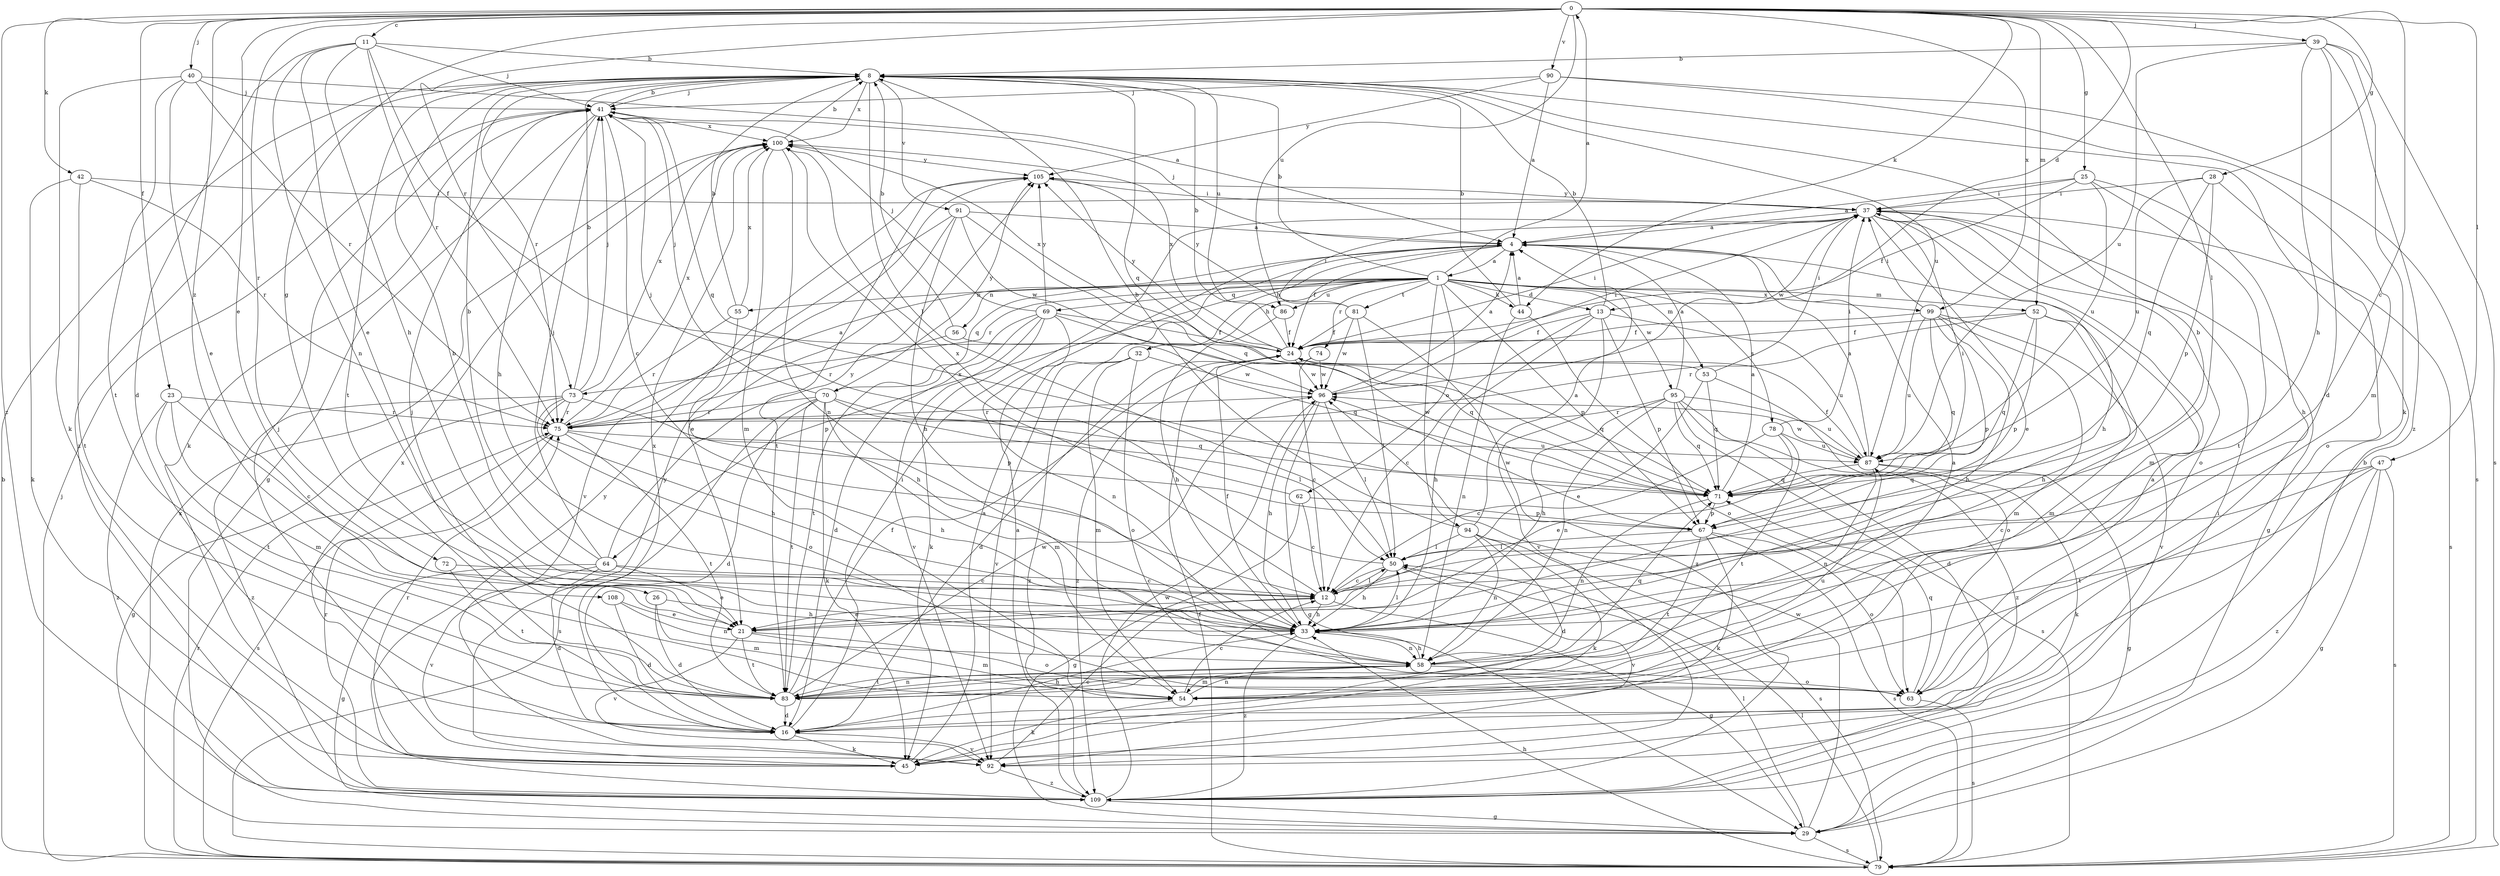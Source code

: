 strict digraph  {
0;
1;
4;
8;
11;
12;
13;
16;
21;
23;
24;
25;
26;
28;
29;
32;
33;
37;
39;
40;
41;
42;
44;
45;
47;
50;
52;
53;
54;
55;
56;
58;
62;
63;
64;
67;
69;
70;
71;
72;
73;
74;
75;
78;
79;
81;
83;
86;
87;
90;
91;
92;
94;
95;
96;
99;
100;
105;
108;
109;
0 -> 11  [label=c];
0 -> 12  [label=c];
0 -> 13  [label=d];
0 -> 21  [label=e];
0 -> 23  [label=f];
0 -> 25  [label=g];
0 -> 26  [label=g];
0 -> 28  [label=g];
0 -> 39  [label=j];
0 -> 40  [label=j];
0 -> 42  [label=k];
0 -> 44  [label=k];
0 -> 47  [label=l];
0 -> 50  [label=l];
0 -> 52  [label=m];
0 -> 72  [label=r];
0 -> 73  [label=r];
0 -> 86  [label=u];
0 -> 90  [label=v];
0 -> 99  [label=x];
0 -> 108  [label=z];
0 -> 109  [label=z];
1 -> 0  [label=a];
1 -> 8  [label=b];
1 -> 13  [label=d];
1 -> 32  [label=h];
1 -> 44  [label=k];
1 -> 52  [label=m];
1 -> 53  [label=m];
1 -> 55  [label=n];
1 -> 56  [label=n];
1 -> 62  [label=o];
1 -> 64  [label=p];
1 -> 67  [label=p];
1 -> 69  [label=q];
1 -> 70  [label=q];
1 -> 73  [label=r];
1 -> 74  [label=r];
1 -> 78  [label=s];
1 -> 81  [label=t];
1 -> 86  [label=u];
1 -> 94  [label=w];
1 -> 95  [label=w];
1 -> 99  [label=x];
4 -> 1  [label=a];
4 -> 24  [label=f];
4 -> 32  [label=h];
4 -> 41  [label=j];
8 -> 41  [label=j];
8 -> 50  [label=l];
8 -> 71  [label=q];
8 -> 75  [label=r];
8 -> 83  [label=t];
8 -> 86  [label=u];
8 -> 87  [label=u];
8 -> 91  [label=v];
8 -> 100  [label=x];
8 -> 109  [label=z];
11 -> 8  [label=b];
11 -> 16  [label=d];
11 -> 21  [label=e];
11 -> 24  [label=f];
11 -> 33  [label=h];
11 -> 41  [label=j];
11 -> 58  [label=n];
11 -> 75  [label=r];
12 -> 8  [label=b];
12 -> 21  [label=e];
12 -> 29  [label=g];
12 -> 33  [label=h];
12 -> 50  [label=l];
12 -> 100  [label=x];
13 -> 8  [label=b];
13 -> 12  [label=c];
13 -> 24  [label=f];
13 -> 33  [label=h];
13 -> 67  [label=p];
13 -> 87  [label=u];
13 -> 92  [label=v];
16 -> 33  [label=h];
16 -> 37  [label=i];
16 -> 41  [label=j];
16 -> 45  [label=k];
16 -> 92  [label=v];
16 -> 100  [label=x];
21 -> 54  [label=m];
21 -> 63  [label=o];
21 -> 83  [label=t];
21 -> 92  [label=v];
23 -> 12  [label=c];
23 -> 54  [label=m];
23 -> 75  [label=r];
23 -> 83  [label=t];
23 -> 109  [label=z];
24 -> 8  [label=b];
24 -> 16  [label=d];
24 -> 37  [label=i];
24 -> 71  [label=q];
24 -> 96  [label=w];
24 -> 100  [label=x];
24 -> 105  [label=y];
25 -> 4  [label=a];
25 -> 24  [label=f];
25 -> 33  [label=h];
25 -> 37  [label=i];
25 -> 83  [label=t];
25 -> 87  [label=u];
26 -> 16  [label=d];
26 -> 33  [label=h];
26 -> 54  [label=m];
28 -> 37  [label=i];
28 -> 63  [label=o];
28 -> 67  [label=p];
28 -> 71  [label=q];
28 -> 87  [label=u];
29 -> 8  [label=b];
29 -> 50  [label=l];
29 -> 79  [label=s];
29 -> 96  [label=w];
32 -> 54  [label=m];
32 -> 63  [label=o];
32 -> 92  [label=v];
32 -> 96  [label=w];
32 -> 109  [label=z];
33 -> 8  [label=b];
33 -> 24  [label=f];
33 -> 50  [label=l];
33 -> 58  [label=n];
33 -> 109  [label=z];
37 -> 4  [label=a];
37 -> 21  [label=e];
37 -> 29  [label=g];
37 -> 33  [label=h];
37 -> 54  [label=m];
37 -> 63  [label=o];
37 -> 79  [label=s];
37 -> 96  [label=w];
37 -> 105  [label=y];
39 -> 8  [label=b];
39 -> 16  [label=d];
39 -> 33  [label=h];
39 -> 45  [label=k];
39 -> 79  [label=s];
39 -> 87  [label=u];
39 -> 109  [label=z];
40 -> 4  [label=a];
40 -> 21  [label=e];
40 -> 41  [label=j];
40 -> 45  [label=k];
40 -> 75  [label=r];
40 -> 83  [label=t];
41 -> 8  [label=b];
41 -> 12  [label=c];
41 -> 29  [label=g];
41 -> 33  [label=h];
41 -> 45  [label=k];
41 -> 71  [label=q];
41 -> 100  [label=x];
42 -> 37  [label=i];
42 -> 45  [label=k];
42 -> 75  [label=r];
42 -> 83  [label=t];
44 -> 4  [label=a];
44 -> 8  [label=b];
44 -> 58  [label=n];
44 -> 63  [label=o];
45 -> 4  [label=a];
45 -> 75  [label=r];
45 -> 105  [label=y];
47 -> 12  [label=c];
47 -> 29  [label=g];
47 -> 71  [label=q];
47 -> 79  [label=s];
47 -> 83  [label=t];
47 -> 109  [label=z];
50 -> 12  [label=c];
50 -> 33  [label=h];
50 -> 92  [label=v];
50 -> 100  [label=x];
52 -> 24  [label=f];
52 -> 33  [label=h];
52 -> 54  [label=m];
52 -> 67  [label=p];
52 -> 71  [label=q];
52 -> 75  [label=r];
53 -> 21  [label=e];
53 -> 37  [label=i];
53 -> 63  [label=o];
53 -> 71  [label=q];
53 -> 100  [label=x];
54 -> 12  [label=c];
54 -> 45  [label=k];
54 -> 58  [label=n];
55 -> 8  [label=b];
55 -> 33  [label=h];
55 -> 75  [label=r];
55 -> 100  [label=x];
56 -> 8  [label=b];
56 -> 71  [label=q];
56 -> 75  [label=r];
58 -> 4  [label=a];
58 -> 33  [label=h];
58 -> 54  [label=m];
58 -> 63  [label=o];
58 -> 71  [label=q];
58 -> 83  [label=t];
62 -> 12  [label=c];
62 -> 29  [label=g];
62 -> 41  [label=j];
62 -> 67  [label=p];
63 -> 4  [label=a];
63 -> 71  [label=q];
63 -> 79  [label=s];
64 -> 8  [label=b];
64 -> 12  [label=c];
64 -> 16  [label=d];
64 -> 21  [label=e];
64 -> 29  [label=g];
64 -> 41  [label=j];
64 -> 92  [label=v];
64 -> 105  [label=y];
67 -> 45  [label=k];
67 -> 50  [label=l];
67 -> 63  [label=o];
67 -> 79  [label=s];
67 -> 83  [label=t];
67 -> 96  [label=w];
69 -> 16  [label=d];
69 -> 24  [label=f];
69 -> 41  [label=j];
69 -> 45  [label=k];
69 -> 58  [label=n];
69 -> 71  [label=q];
69 -> 83  [label=t];
69 -> 92  [label=v];
69 -> 105  [label=y];
70 -> 16  [label=d];
70 -> 41  [label=j];
70 -> 45  [label=k];
70 -> 50  [label=l];
70 -> 54  [label=m];
70 -> 71  [label=q];
70 -> 75  [label=r];
70 -> 79  [label=s];
70 -> 83  [label=t];
70 -> 105  [label=y];
71 -> 4  [label=a];
71 -> 37  [label=i];
71 -> 58  [label=n];
71 -> 67  [label=p];
72 -> 12  [label=c];
72 -> 83  [label=t];
73 -> 8  [label=b];
73 -> 29  [label=g];
73 -> 33  [label=h];
73 -> 41  [label=j];
73 -> 63  [label=o];
73 -> 67  [label=p];
73 -> 75  [label=r];
73 -> 100  [label=x];
73 -> 109  [label=z];
74 -> 12  [label=c];
74 -> 96  [label=w];
74 -> 109  [label=z];
75 -> 4  [label=a];
75 -> 33  [label=h];
75 -> 79  [label=s];
75 -> 83  [label=t];
75 -> 87  [label=u];
75 -> 100  [label=x];
78 -> 12  [label=c];
78 -> 21  [label=e];
78 -> 37  [label=i];
78 -> 83  [label=t];
78 -> 87  [label=u];
79 -> 8  [label=b];
79 -> 24  [label=f];
79 -> 33  [label=h];
79 -> 41  [label=j];
79 -> 50  [label=l];
79 -> 75  [label=r];
79 -> 100  [label=x];
81 -> 24  [label=f];
81 -> 37  [label=i];
81 -> 50  [label=l];
81 -> 96  [label=w];
81 -> 105  [label=y];
81 -> 109  [label=z];
83 -> 16  [label=d];
83 -> 24  [label=f];
83 -> 41  [label=j];
83 -> 58  [label=n];
83 -> 87  [label=u];
83 -> 96  [label=w];
86 -> 24  [label=f];
86 -> 33  [label=h];
87 -> 4  [label=a];
87 -> 24  [label=f];
87 -> 29  [label=g];
87 -> 45  [label=k];
87 -> 58  [label=n];
87 -> 71  [label=q];
87 -> 96  [label=w];
90 -> 4  [label=a];
90 -> 41  [label=j];
90 -> 54  [label=m];
90 -> 79  [label=s];
90 -> 105  [label=y];
91 -> 4  [label=a];
91 -> 21  [label=e];
91 -> 33  [label=h];
91 -> 71  [label=q];
91 -> 92  [label=v];
91 -> 96  [label=w];
92 -> 12  [label=c];
92 -> 100  [label=x];
92 -> 109  [label=z];
94 -> 4  [label=a];
94 -> 8  [label=b];
94 -> 16  [label=d];
94 -> 45  [label=k];
94 -> 50  [label=l];
94 -> 58  [label=n];
94 -> 79  [label=s];
95 -> 4  [label=a];
95 -> 16  [label=d];
95 -> 33  [label=h];
95 -> 58  [label=n];
95 -> 71  [label=q];
95 -> 75  [label=r];
95 -> 79  [label=s];
95 -> 87  [label=u];
95 -> 109  [label=z];
96 -> 4  [label=a];
96 -> 29  [label=g];
96 -> 33  [label=h];
96 -> 37  [label=i];
96 -> 50  [label=l];
96 -> 75  [label=r];
99 -> 24  [label=f];
99 -> 33  [label=h];
99 -> 37  [label=i];
99 -> 54  [label=m];
99 -> 67  [label=p];
99 -> 71  [label=q];
99 -> 87  [label=u];
99 -> 92  [label=v];
100 -> 8  [label=b];
100 -> 54  [label=m];
100 -> 58  [label=n];
100 -> 105  [label=y];
105 -> 37  [label=i];
105 -> 83  [label=t];
108 -> 16  [label=d];
108 -> 21  [label=e];
108 -> 58  [label=n];
109 -> 4  [label=a];
109 -> 29  [label=g];
109 -> 37  [label=i];
109 -> 75  [label=r];
109 -> 96  [label=w];
109 -> 105  [label=y];
}
